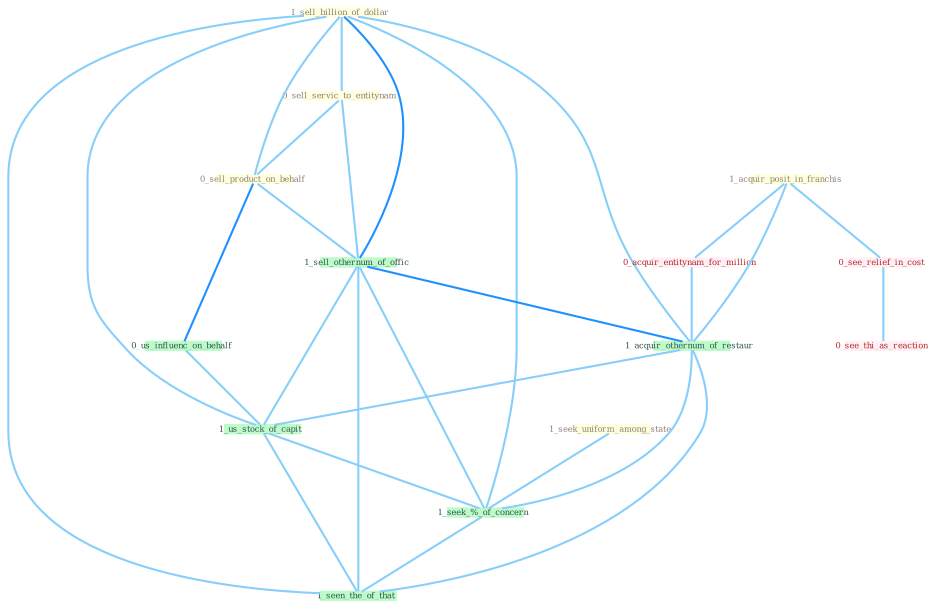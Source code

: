 Graph G{ 
    node
    [shape=polygon,style=filled,width=.5,height=.06,color="#BDFCC9",fixedsize=true,fontsize=4,
    fontcolor="#2f4f4f"];
    {node
    [color="#ffffe0", fontcolor="#8b7d6b"] "1_sell_billion_of_dollar " "0_sell_servic_to_entitynam " "0_sell_product_on_behalf " "1_seek_uniform_among_state " "1_acquir_posit_in_franchis "}
{node [color="#fff0f5", fontcolor="#b22222"] "0_acquir_entitynam_for_million " "0_see_relief_in_cost " "0_see_thi_as_reaction "}
edge [color="#B0E2FF"];

	"1_sell_billion_of_dollar " -- "0_sell_servic_to_entitynam " [w="1", color="#87cefa" ];
	"1_sell_billion_of_dollar " -- "0_sell_product_on_behalf " [w="1", color="#87cefa" ];
	"1_sell_billion_of_dollar " -- "1_sell_othernum_of_offic " [w="2", color="#1e90ff" , len=0.8];
	"1_sell_billion_of_dollar " -- "1_acquir_othernum_of_restaur " [w="1", color="#87cefa" ];
	"1_sell_billion_of_dollar " -- "1_us_stock_of_capit " [w="1", color="#87cefa" ];
	"1_sell_billion_of_dollar " -- "1_seek_%_of_concern " [w="1", color="#87cefa" ];
	"1_sell_billion_of_dollar " -- "1_seen_the_of_that " [w="1", color="#87cefa" ];
	"0_sell_servic_to_entitynam " -- "0_sell_product_on_behalf " [w="1", color="#87cefa" ];
	"0_sell_servic_to_entitynam " -- "1_sell_othernum_of_offic " [w="1", color="#87cefa" ];
	"0_sell_product_on_behalf " -- "1_sell_othernum_of_offic " [w="1", color="#87cefa" ];
	"0_sell_product_on_behalf " -- "0_us_influenc_on_behalf " [w="2", color="#1e90ff" , len=0.8];
	"1_seek_uniform_among_state " -- "1_seek_%_of_concern " [w="1", color="#87cefa" ];
	"1_acquir_posit_in_franchis " -- "0_acquir_entitynam_for_million " [w="1", color="#87cefa" ];
	"1_acquir_posit_in_franchis " -- "0_see_relief_in_cost " [w="1", color="#87cefa" ];
	"1_acquir_posit_in_franchis " -- "1_acquir_othernum_of_restaur " [w="1", color="#87cefa" ];
	"0_acquir_entitynam_for_million " -- "1_acquir_othernum_of_restaur " [w="1", color="#87cefa" ];
	"1_sell_othernum_of_offic " -- "1_acquir_othernum_of_restaur " [w="2", color="#1e90ff" , len=0.8];
	"1_sell_othernum_of_offic " -- "1_us_stock_of_capit " [w="1", color="#87cefa" ];
	"1_sell_othernum_of_offic " -- "1_seek_%_of_concern " [w="1", color="#87cefa" ];
	"1_sell_othernum_of_offic " -- "1_seen_the_of_that " [w="1", color="#87cefa" ];
	"0_us_influenc_on_behalf " -- "1_us_stock_of_capit " [w="1", color="#87cefa" ];
	"0_see_relief_in_cost " -- "0_see_thi_as_reaction " [w="1", color="#87cefa" ];
	"1_acquir_othernum_of_restaur " -- "1_us_stock_of_capit " [w="1", color="#87cefa" ];
	"1_acquir_othernum_of_restaur " -- "1_seek_%_of_concern " [w="1", color="#87cefa" ];
	"1_acquir_othernum_of_restaur " -- "1_seen_the_of_that " [w="1", color="#87cefa" ];
	"1_us_stock_of_capit " -- "1_seek_%_of_concern " [w="1", color="#87cefa" ];
	"1_us_stock_of_capit " -- "1_seen_the_of_that " [w="1", color="#87cefa" ];
	"1_seek_%_of_concern " -- "1_seen_the_of_that " [w="1", color="#87cefa" ];
}